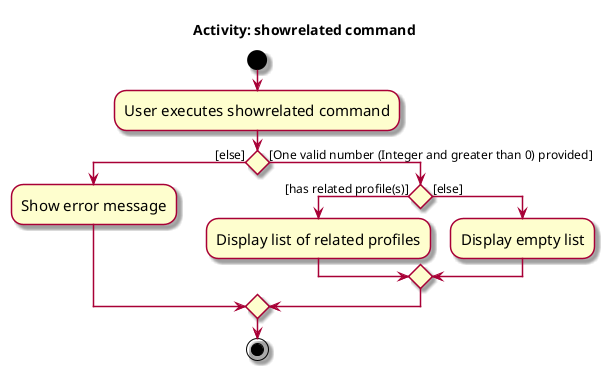 @startuml
skin rose
skinparam ActivityFontSize 15
skinparam ArrowFontSize 12


title Activity: showrelated command
start
:User executes showrelated command;


if () then ([else])
    :Show error message;
else ([One valid number (Integer and greater than 0) provided])
    if () then ([has related profile(s)])
        :Display list of related profiles;
    else ([else])
        :Display empty list;
    endif
endif
stop
@enduml
